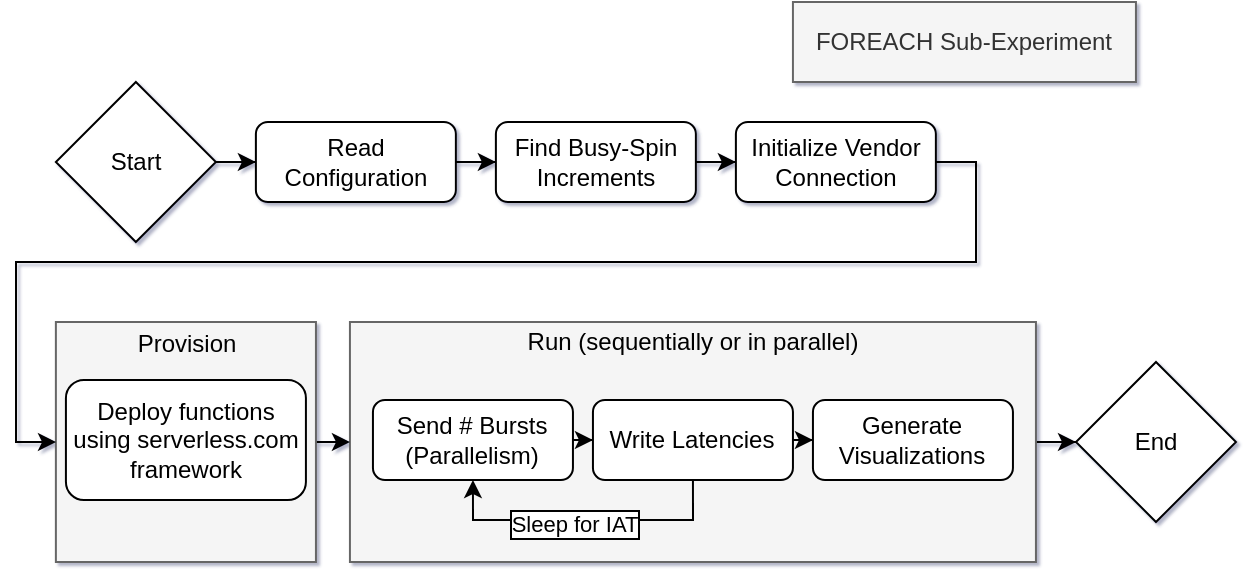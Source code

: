 <mxfile version="21.6.5" type="device">
  <diagram id="C5RBs43oDa-KdzZeNtuy" name="Page-1">
    <mxGraphModel dx="1434" dy="922" grid="1" gridSize="10" guides="1" tooltips="1" connect="1" arrows="1" fold="1" page="1" pageScale="1" pageWidth="413" pageHeight="291" background="none" math="0" shadow="1">
      <root>
        <mxCell id="WIyWlLk6GJQsqaUBKTNV-0" />
        <mxCell id="WIyWlLk6GJQsqaUBKTNV-1" parent="WIyWlLk6GJQsqaUBKTNV-0" />
        <mxCell id="UetKo-rjwgKqrHXBD3LU-34" value="" style="edgeStyle=orthogonalEdgeStyle;rounded=0;orthogonalLoop=1;jettySize=auto;html=1;strokeWidth=1;" parent="WIyWlLk6GJQsqaUBKTNV-1" source="UetKo-rjwgKqrHXBD3LU-1" target="y24hD-Mjftl8iTt6s3dV-4" edge="1">
          <mxGeometry relative="1" as="geometry" />
        </mxCell>
        <mxCell id="UetKo-rjwgKqrHXBD3LU-1" value="&lt;div align=&quot;left&quot;&gt;&lt;br&gt;&lt;/div&gt;" style="rounded=0;whiteSpace=wrap;html=1;labelBackgroundColor=none;fillColor=#f5f5f5;strokeColor=#666666;fontColor=#333333;" parent="WIyWlLk6GJQsqaUBKTNV-1" vertex="1">
          <mxGeometry x="176.97" y="170" width="343" height="120" as="geometry" />
        </mxCell>
        <mxCell id="UetKo-rjwgKqrHXBD3LU-10" value="" style="edgeStyle=orthogonalEdgeStyle;rounded=0;orthogonalLoop=1;jettySize=auto;html=1;entryX=0;entryY=0.5;entryDx=0;entryDy=0;exitX=1;exitY=0.5;exitDx=0;exitDy=0;" parent="WIyWlLk6GJQsqaUBKTNV-1" source="KSvsu2CtfVxkcDCKyASH-26" target="UetKo-rjwgKqrHXBD3LU-1" edge="1">
          <mxGeometry relative="1" as="geometry">
            <Array as="points">
              <mxPoint x="159.97" y="230" />
              <mxPoint x="159.97" y="230" />
            </Array>
          </mxGeometry>
        </mxCell>
        <mxCell id="KSvsu2CtfVxkcDCKyASH-26" value="&lt;div align=&quot;left&quot;&gt;&lt;br&gt;&lt;/div&gt;" style="rounded=0;whiteSpace=wrap;html=1;labelBackgroundColor=none;fillColor=#f5f5f5;strokeColor=#666666;fontColor=#333333;" parent="WIyWlLk6GJQsqaUBKTNV-1" vertex="1">
          <mxGeometry x="29.94" y="170" width="130.03" height="120" as="geometry" />
        </mxCell>
        <mxCell id="UetKo-rjwgKqrHXBD3LU-15" value="" style="edgeStyle=orthogonalEdgeStyle;rounded=0;orthogonalLoop=1;jettySize=auto;html=1;strokeWidth=1;" parent="WIyWlLk6GJQsqaUBKTNV-1" source="WIyWlLk6GJQsqaUBKTNV-3" target="WIyWlLk6GJQsqaUBKTNV-6" edge="1">
          <mxGeometry relative="1" as="geometry" />
        </mxCell>
        <mxCell id="WIyWlLk6GJQsqaUBKTNV-3" value="Start" style="rhombus;whiteSpace=wrap;html=1;shadow=0;fontFamily=Helvetica;fontSize=12;fontColor=#000000;align=center;strokeColor=#000000;strokeWidth=1;fillColor=#ffffff;" parent="WIyWlLk6GJQsqaUBKTNV-1" vertex="1">
          <mxGeometry x="29.94" y="50" width="80" height="80" as="geometry" />
        </mxCell>
        <mxCell id="UetKo-rjwgKqrHXBD3LU-16" value="" style="edgeStyle=orthogonalEdgeStyle;rounded=0;orthogonalLoop=1;jettySize=auto;html=1;strokeWidth=1;" parent="WIyWlLk6GJQsqaUBKTNV-1" source="WIyWlLk6GJQsqaUBKTNV-6" target="y24hD-Mjftl8iTt6s3dV-0" edge="1">
          <mxGeometry relative="1" as="geometry" />
        </mxCell>
        <mxCell id="WIyWlLk6GJQsqaUBKTNV-6" value="Read Configuration" style="rounded=1;whiteSpace=wrap;html=1;shadow=0;fontFamily=Helvetica;fontSize=12;fontColor=#000000;align=center;strokeColor=#000000;strokeWidth=1;fillColor=#ffffff;" parent="WIyWlLk6GJQsqaUBKTNV-1" vertex="1">
          <mxGeometry x="129.94" y="70" width="100" height="40" as="geometry" />
        </mxCell>
        <mxCell id="UetKo-rjwgKqrHXBD3LU-28" value="" style="edgeStyle=orthogonalEdgeStyle;rounded=0;orthogonalLoop=1;jettySize=auto;html=1;strokeWidth=1;" parent="WIyWlLk6GJQsqaUBKTNV-1" source="KSvsu2CtfVxkcDCKyASH-21" target="KSvsu2CtfVxkcDCKyASH-24" edge="1">
          <mxGeometry relative="1" as="geometry" />
        </mxCell>
        <mxCell id="KSvsu2CtfVxkcDCKyASH-21" value="Send # Bursts (Parallelism)" style="rounded=1;whiteSpace=wrap;html=1;shadow=0;fontFamily=Helvetica;fontSize=12;fontColor=#000000;align=center;strokeColor=#000000;strokeWidth=1;fillColor=#ffffff;" parent="WIyWlLk6GJQsqaUBKTNV-1" vertex="1">
          <mxGeometry x="188.47" y="209" width="100" height="40" as="geometry" />
        </mxCell>
        <mxCell id="UetKo-rjwgKqrHXBD3LU-8" value="" style="edgeStyle=orthogonalEdgeStyle;rounded=0;orthogonalLoop=1;jettySize=auto;html=1;entryX=0.5;entryY=1;entryDx=0;entryDy=0;exitX=0.5;exitY=1;exitDx=0;exitDy=0;" parent="WIyWlLk6GJQsqaUBKTNV-1" source="KSvsu2CtfVxkcDCKyASH-24" target="KSvsu2CtfVxkcDCKyASH-21" edge="1">
          <mxGeometry relative="1" as="geometry" />
        </mxCell>
        <mxCell id="UetKo-rjwgKqrHXBD3LU-31" value="Sleep for IAT" style="edgeLabel;html=1;align=center;verticalAlign=middle;resizable=0;points=[];labelBorderColor=#000000;" parent="UetKo-rjwgKqrHXBD3LU-8" vertex="1" connectable="0">
          <mxGeometry x="0.262" relative="1" as="geometry">
            <mxPoint x="14.43" y="1.97" as="offset" />
          </mxGeometry>
        </mxCell>
        <mxCell id="UetKo-rjwgKqrHXBD3LU-29" value="" style="edgeStyle=orthogonalEdgeStyle;rounded=0;orthogonalLoop=1;jettySize=auto;html=1;strokeWidth=1;" parent="WIyWlLk6GJQsqaUBKTNV-1" source="KSvsu2CtfVxkcDCKyASH-24" target="KSvsu2CtfVxkcDCKyASH-34" edge="1">
          <mxGeometry relative="1" as="geometry" />
        </mxCell>
        <mxCell id="KSvsu2CtfVxkcDCKyASH-24" value="Write Latencies" style="rounded=1;whiteSpace=wrap;html=1;shadow=0;fontFamily=Helvetica;fontSize=12;fontColor=#000000;align=center;strokeColor=#000000;strokeWidth=1;fillColor=#ffffff;" parent="WIyWlLk6GJQsqaUBKTNV-1" vertex="1">
          <mxGeometry x="298.47" y="209" width="100" height="40" as="geometry" />
        </mxCell>
        <mxCell id="KSvsu2CtfVxkcDCKyASH-32" value="Run (sequentially or in parallel)" style="text;html=1;align=center;verticalAlign=middle;resizable=0;points=[];autosize=1;fontColor=#000000;" parent="WIyWlLk6GJQsqaUBKTNV-1" vertex="1">
          <mxGeometry x="258.47" y="170" width="180" height="20" as="geometry" />
        </mxCell>
        <mxCell id="KSvsu2CtfVxkcDCKyASH-34" value="Generate Visualizations" style="rounded=1;whiteSpace=wrap;html=1;shadow=0;fontFamily=Helvetica;fontSize=12;fontColor=#000000;align=center;strokeColor=#000000;strokeWidth=1;fillColor=#ffffff;" parent="WIyWlLk6GJQsqaUBKTNV-1" vertex="1">
          <mxGeometry x="408.47" y="209" width="100" height="40" as="geometry" />
        </mxCell>
        <mxCell id="UetKo-rjwgKqrHXBD3LU-18" value="" style="edgeStyle=orthogonalEdgeStyle;rounded=0;orthogonalLoop=1;jettySize=auto;html=1;strokeWidth=1;" parent="WIyWlLk6GJQsqaUBKTNV-1" source="y24hD-Mjftl8iTt6s3dV-0" target="y24hD-Mjftl8iTt6s3dV-3" edge="1">
          <mxGeometry relative="1" as="geometry" />
        </mxCell>
        <mxCell id="y24hD-Mjftl8iTt6s3dV-0" value="Find Busy-Spin Increments" style="rounded=1;whiteSpace=wrap;html=1;shadow=0;fontFamily=Helvetica;fontSize=12;fontColor=#000000;align=center;strokeColor=#000000;strokeWidth=1;fillColor=#ffffff;" parent="WIyWlLk6GJQsqaUBKTNV-1" vertex="1">
          <mxGeometry x="249.94" y="70" width="100" height="40" as="geometry" />
        </mxCell>
        <mxCell id="UetKo-rjwgKqrHXBD3LU-21" value="" style="edgeStyle=orthogonalEdgeStyle;rounded=0;orthogonalLoop=1;jettySize=auto;html=1;strokeWidth=1;exitX=1;exitY=0.5;exitDx=0;exitDy=0;" parent="WIyWlLk6GJQsqaUBKTNV-1" source="y24hD-Mjftl8iTt6s3dV-3" edge="1">
          <mxGeometry relative="1" as="geometry">
            <Array as="points">
              <mxPoint x="490" y="90" />
              <mxPoint x="490" y="140" />
              <mxPoint x="10" y="140" />
              <mxPoint x="10" y="230" />
              <mxPoint x="30" y="230" />
            </Array>
            <mxPoint x="30" y="230" as="targetPoint" />
          </mxGeometry>
        </mxCell>
        <mxCell id="y24hD-Mjftl8iTt6s3dV-3" value="Initialize Vendor Connection" style="rounded=1;whiteSpace=wrap;html=1;shadow=0;fontFamily=Helvetica;fontSize=12;fontColor=#000000;align=center;strokeColor=#000000;strokeWidth=1;fillColor=#ffffff;" parent="WIyWlLk6GJQsqaUBKTNV-1" vertex="1">
          <mxGeometry x="369.94" y="70" width="100" height="40" as="geometry" />
        </mxCell>
        <mxCell id="y24hD-Mjftl8iTt6s3dV-4" value="End" style="rhombus;whiteSpace=wrap;html=1;shadow=0;fontFamily=Helvetica;fontSize=12;fontColor=#000000;align=center;strokeColor=#000000;strokeWidth=1;fillColor=#ffffff;" parent="WIyWlLk6GJQsqaUBKTNV-1" vertex="1">
          <mxGeometry x="540" y="190" width="80" height="80" as="geometry" />
        </mxCell>
        <mxCell id="UetKo-rjwgKqrHXBD3LU-5" value="Provision" style="text;html=1;align=center;verticalAlign=middle;resizable=0;points=[];autosize=1;fontColor=#000000;" parent="WIyWlLk6GJQsqaUBKTNV-1" vertex="1">
          <mxGeometry x="64.95" y="171" width="60" height="20" as="geometry" />
        </mxCell>
        <mxCell id="UetKo-rjwgKqrHXBD3LU-24" value="&lt;div align=&quot;left&quot;&gt;FOREACH Sub-Experiment&lt;/div&gt;" style="rounded=0;whiteSpace=wrap;html=1;labelBackgroundColor=none;fillColor=#f5f5f5;strokeColor=#666666;fontColor=#333333;" parent="WIyWlLk6GJQsqaUBKTNV-1" vertex="1">
          <mxGeometry x="398.47" y="10" width="171.5" height="40" as="geometry" />
        </mxCell>
        <mxCell id="DTynAOnXloYxVKGAl0u2-1" value="Deploy functions using serverless.com framework" style="rounded=1;whiteSpace=wrap;html=1;" vertex="1" parent="WIyWlLk6GJQsqaUBKTNV-1">
          <mxGeometry x="34.96" y="199" width="120" height="60" as="geometry" />
        </mxCell>
      </root>
    </mxGraphModel>
  </diagram>
</mxfile>
